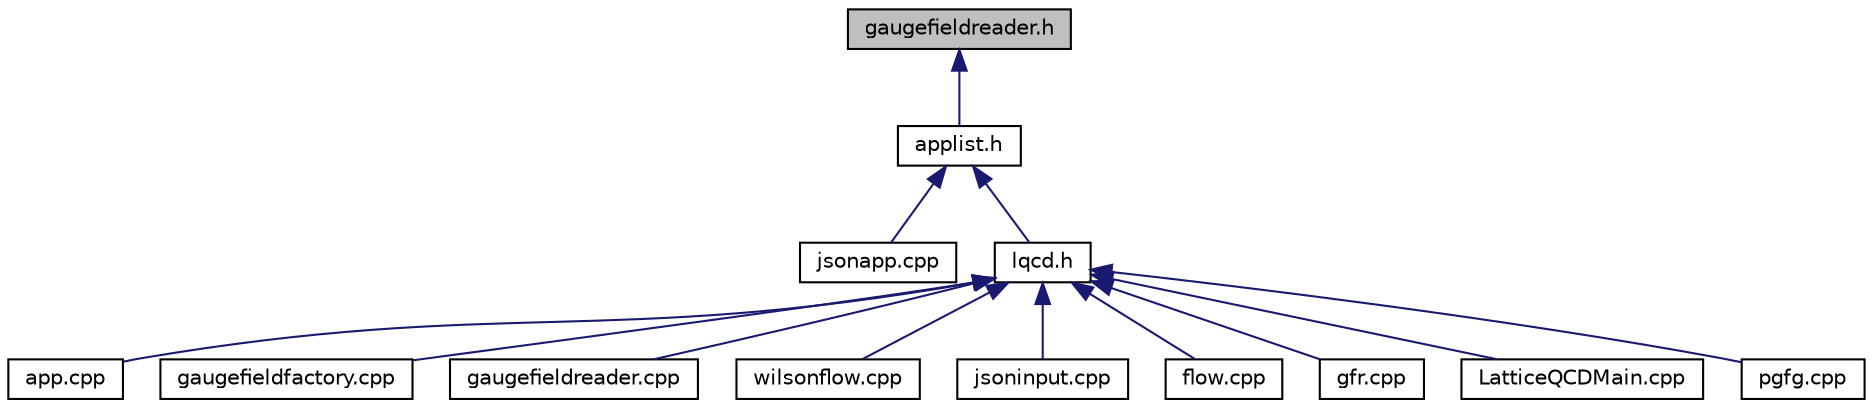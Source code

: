 digraph "gaugefieldreader.h"
{
 // INTERACTIVE_SVG=YES
  edge [fontname="Helvetica",fontsize="10",labelfontname="Helvetica",labelfontsize="10"];
  node [fontname="Helvetica",fontsize="10",shape=record];
  Node1 [label="gaugefieldreader.h",height=0.2,width=0.4,color="black", fillcolor="grey75", style="filled", fontcolor="black"];
  Node1 -> Node2 [dir="back",color="midnightblue",fontsize="10",style="solid",fontname="Helvetica"];
  Node2 [label="applist.h",height=0.2,width=0.4,color="black", fillcolor="white", style="filled",URL="$d2/dc3/applist_8h.html",tooltip="Main include file for App derived classes. "];
  Node2 -> Node3 [dir="back",color="midnightblue",fontsize="10",style="solid",fontname="Helvetica"];
  Node3 [label="jsonapp.cpp",height=0.2,width=0.4,color="black", fillcolor="white", style="filled",URL="$d1/dd7/jsonapp_8cpp_source.html"];
  Node2 -> Node4 [dir="back",color="midnightblue",fontsize="10",style="solid",fontname="Helvetica"];
  Node4 [label="lqcd.h",height=0.2,width=0.4,color="black", fillcolor="white", style="filled",URL="$d7/de6/lqcd_8h.html",tooltip="Main include file for all headers. "];
  Node4 -> Node5 [dir="back",color="midnightblue",fontsize="10",style="solid",fontname="Helvetica"];
  Node5 [label="app.cpp",height=0.2,width=0.4,color="black", fillcolor="white", style="filled",URL="$d5/df2/app_8cpp.html",tooltip="Contains the implementation of the App prototype class methods. "];
  Node4 -> Node6 [dir="back",color="midnightblue",fontsize="10",style="solid",fontname="Helvetica"];
  Node6 [label="gaugefieldfactory.cpp",height=0.2,width=0.4,color="black", fillcolor="white", style="filled",URL="$da/d93/gaugefieldfactory_8cpp.html",tooltip="Contains the implementation of the GaugeFieldFactory class methods. "];
  Node4 -> Node7 [dir="back",color="midnightblue",fontsize="10",style="solid",fontname="Helvetica"];
  Node7 [label="gaugefieldreader.cpp",height=0.2,width=0.4,color="black", fillcolor="white", style="filled",URL="$d8/d9a/gaugefieldreader_8cpp.html",tooltip="Contains the implementation of the GaugeFieldReader class methods. "];
  Node4 -> Node8 [dir="back",color="midnightblue",fontsize="10",style="solid",fontname="Helvetica"];
  Node8 [label="wilsonflow.cpp",height=0.2,width=0.4,color="black", fillcolor="white", style="filled",URL="$db/d0e/wilsonflow_8cpp.html",tooltip="Contains the implementation of the WilsonFlow class methods. "];
  Node4 -> Node9 [dir="back",color="midnightblue",fontsize="10",style="solid",fontname="Helvetica"];
  Node9 [label="jsoninput.cpp",height=0.2,width=0.4,color="black", fillcolor="white", style="filled",URL="$da/d6f/jsoninput_8cpp_source.html"];
  Node4 -> Node10 [dir="back",color="midnightblue",fontsize="10",style="solid",fontname="Helvetica"];
  Node10 [label="flow.cpp",height=0.2,width=0.4,color="black", fillcolor="white", style="filled",URL="$d5/d89/flow_8cpp_source.html"];
  Node4 -> Node11 [dir="back",color="midnightblue",fontsize="10",style="solid",fontname="Helvetica"];
  Node11 [label="gfr.cpp",height=0.2,width=0.4,color="black", fillcolor="white", style="filled",URL="$db/d36/gfr_8cpp_source.html"];
  Node4 -> Node12 [dir="back",color="midnightblue",fontsize="10",style="solid",fontname="Helvetica"];
  Node12 [label="LatticeQCDMain.cpp",height=0.2,width=0.4,color="black", fillcolor="white", style="filled",URL="$dd/dc4/LatticeQCDMain_8cpp_source.html"];
  Node4 -> Node13 [dir="back",color="midnightblue",fontsize="10",style="solid",fontname="Helvetica"];
  Node13 [label="pgfg.cpp",height=0.2,width=0.4,color="black", fillcolor="white", style="filled",URL="$d5/d04/pgfg_8cpp_source.html"];
}
